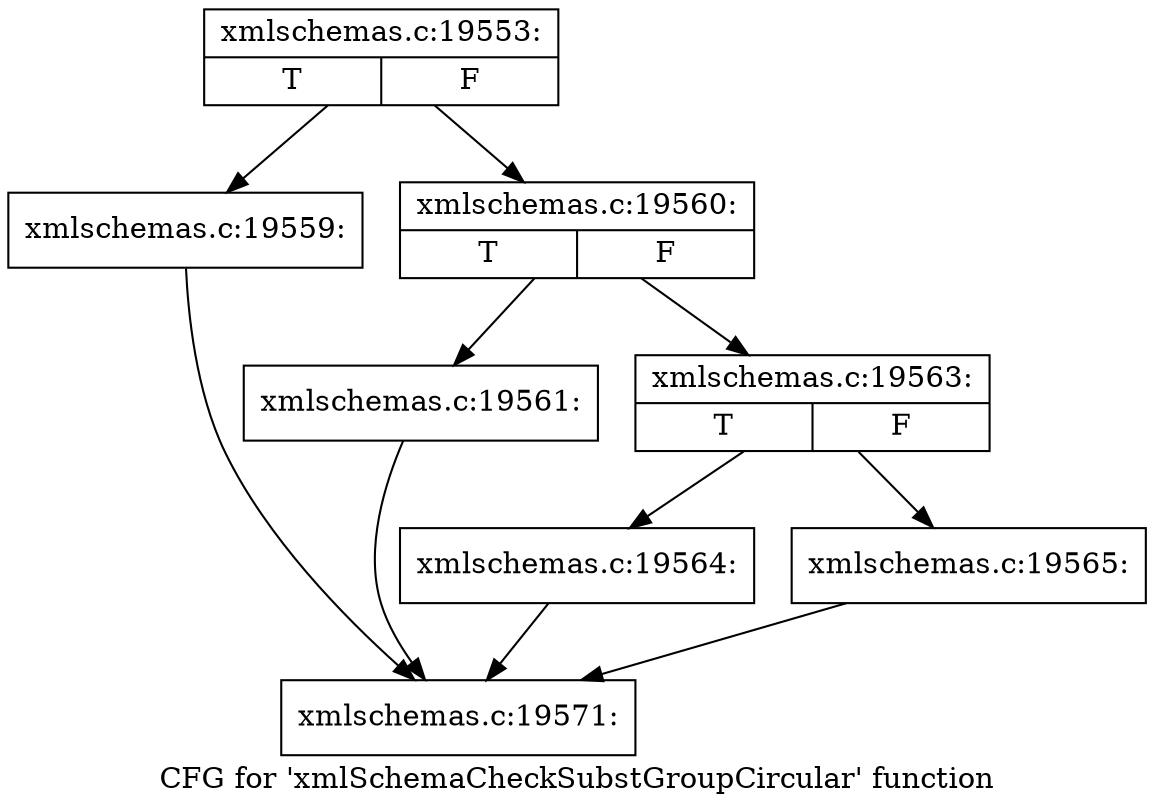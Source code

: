 digraph "CFG for 'xmlSchemaCheckSubstGroupCircular' function" {
	label="CFG for 'xmlSchemaCheckSubstGroupCircular' function";

	Node0x5306ed0 [shape=record,label="{xmlschemas.c:19553:|{<s0>T|<s1>F}}"];
	Node0x5306ed0 -> Node0x5319740;
	Node0x5306ed0 -> Node0x5319790;
	Node0x5319740 [shape=record,label="{xmlschemas.c:19559:}"];
	Node0x5319740 -> Node0x5307430;
	Node0x5319790 [shape=record,label="{xmlschemas.c:19560:|{<s0>T|<s1>F}}"];
	Node0x5319790 -> Node0x5319c90;
	Node0x5319790 -> Node0x5319ce0;
	Node0x5319c90 [shape=record,label="{xmlschemas.c:19561:}"];
	Node0x5319c90 -> Node0x5307430;
	Node0x5319ce0 [shape=record,label="{xmlschemas.c:19563:|{<s0>T|<s1>F}}"];
	Node0x5319ce0 -> Node0x531a330;
	Node0x5319ce0 -> Node0x531a380;
	Node0x531a330 [shape=record,label="{xmlschemas.c:19564:}"];
	Node0x531a330 -> Node0x5307430;
	Node0x531a380 [shape=record,label="{xmlschemas.c:19565:}"];
	Node0x531a380 -> Node0x5307430;
	Node0x5307430 [shape=record,label="{xmlschemas.c:19571:}"];
}
